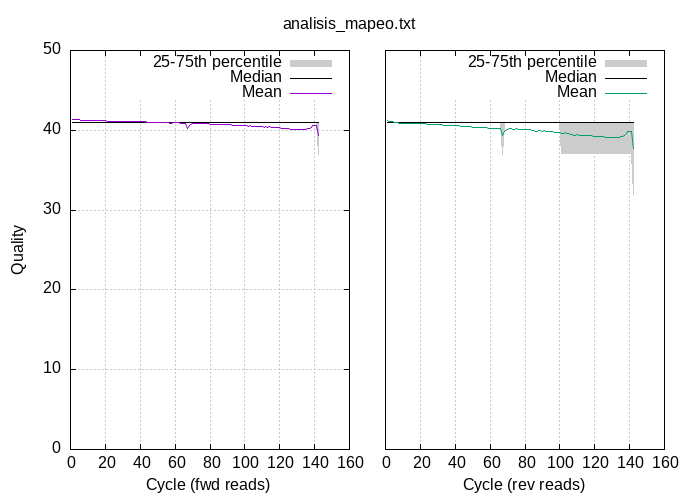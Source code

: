 
            set terminal png size 700,500 truecolor
            set output "./5.Analisis_mapeo/informe_mapeo-quals2.png"
            set grid xtics ytics y2tics back lc rgb "#cccccc"
            set multiplot
             set rmargin 0; set lmargin 0; set tmargin 0; set bmargin 0; set origin 0.1,0.1; set size 0.4,0.8
            set yrange [0:50]
            set ylabel "Quality"
            set xlabel "Cycle (fwd reads)"
            plot '-' using 1:2:3 with filledcurve lt 1 lc rgb "#cccccc" t '25-75th percentile' , '-' using 1:2 with lines lc rgb "#000000" t 'Median', '-' using 1:2 with lines lt 1 t 'Mean'
        1	41	41
2	41	41
3	41	41
4	41	41
5	41	41
6	41	41
7	41	41
8	41	41
9	41	41
10	41	41
11	41	41
12	41	41
13	41	41
14	41	41
15	41	41
16	41	41
17	41	41
18	41	41
19	41	41
20	41	41
21	41	41
22	41	41
23	41	41
24	41	41
25	41	41
26	41	41
27	41	41
28	41	41
29	41	41
30	41	41
31	41	41
32	41	41
33	41	41
34	41	41
35	41	41
36	41	41
37	41	41
38	41	41
39	41	41
40	41	41
41	41	41
42	41	41
43	41	41
44	41	41
45	41	41
46	41	41
47	41	41
48	41	41
49	41	41
50	41	41
51	41	41
52	41	41
53	41	41
54	41	41
55	41	41
56	41	41
57	41	41
58	41	41
59	41	41
60	41	41
61	41	41
62	41	41
63	41	41
64	41	41
65	41	41
66	41	41
67	41	41
68	41	41
69	41	41
70	41	41
71	41	41
72	41	41
73	41	41
74	41	41
75	41	41
76	41	41
77	41	41
78	41	41
79	41	41
80	41	41
81	41	41
82	41	41
83	41	41
84	41	41
85	41	41
86	41	41
87	41	41
88	41	41
89	41	41
90	41	41
91	41	41
92	41	41
93	41	41
94	41	41
95	41	41
96	41	41
97	41	41
98	41	41
99	41	41
100	41	41
101	41	41
102	41	41
103	41	41
104	41	41
105	41	41
106	41	41
107	41	41
108	41	41
109	41	41
110	41	41
111	41	41
112	41	41
113	41	41
114	41	41
115	41	41
116	41	41
117	41	41
118	41	41
119	41	41
120	41	41
121	41	41
122	41	41
123	41	41
124	41	41
125	41	41
126	41	41
127	41	41
128	41	41
129	41	41
130	41	41
131	41	41
132	41	41
133	41	41
134	41	41
135	41	41
136	41	41
137	41	41
138	41	41
139	41	41
140	41	41
141	41	41
142	37	41
end
1	41
2	41
3	41
4	41
5	41
6	41
7	41
8	41
9	41
10	41
11	41
12	41
13	41
14	41
15	41
16	41
17	41
18	41
19	41
20	41
21	41
22	41
23	41
24	41
25	41
26	41
27	41
28	41
29	41
30	41
31	41
32	41
33	41
34	41
35	41
36	41
37	41
38	41
39	41
40	41
41	41
42	41
43	41
44	41
45	41
46	41
47	41
48	41
49	41
50	41
51	41
52	41
53	41
54	41
55	41
56	41
57	41
58	41
59	41
60	41
61	41
62	41
63	41
64	41
65	41
66	41
67	41
68	41
69	41
70	41
71	41
72	41
73	41
74	41
75	41
76	41
77	41
78	41
79	41
80	41
81	41
82	41
83	41
84	41
85	41
86	41
87	41
88	41
89	41
90	41
91	41
92	41
93	41
94	41
95	41
96	41
97	41
98	41
99	41
100	41
101	41
102	41
103	41
104	41
105	41
106	41
107	41
108	41
109	41
110	41
111	41
112	41
113	41
114	41
115	41
116	41
117	41
118	41
119	41
120	41
121	41
122	41
123	41
124	41
125	41
126	41
127	41
128	41
129	41
130	41
131	41
132	41
133	41
134	41
135	41
136	41
137	41
138	41
139	41
140	41
141	41
142	41
end
1	41.39
2	41.38
3	41.38
4	41.35
5	41.30
6	41.29
7	41.29
8	41.23
9	41.25
10	41.26
11	41.23
12	41.26
13	41.23
14	41.23
15	41.21
16	41.21
17	41.22
18	41.23
19	41.19
20	41.18
21	41.16
22	41.16
23	41.15
24	41.16
25	41.16
26	41.16
27	41.16
28	41.15
29	41.13
30	41.12
31	41.15
32	41.12
33	41.11
34	41.11
35	41.10
36	41.13
37	41.11
38	41.08
39	41.08
40	41.07
41	41.06
42	41.07
43	41.06
44	41.04
45	41.02
46	41.02
47	41.02
48	41.01
49	40.96
50	40.95
51	40.95
52	40.95
53	40.94
54	40.97
55	40.96
56	40.95
57	40.90
58	40.91
59	40.92
60	40.94
61	40.93
62	40.92
63	40.91
64	40.89
65	40.88
66	40.86
67	40.25
68	40.57
69	40.73
70	40.80
71	40.82
72	40.84
73	40.83
74	40.85
75	40.86
76	40.84
77	40.81
78	40.81
79	40.80
80	40.77
81	40.77
82	40.75
83	40.76
84	40.75
85	40.73
86	40.70
87	40.68
88	40.70
89	40.70
90	40.69
91	40.68
92	40.67
93	40.66
94	40.62
95	40.60
96	40.60
97	40.57
98	40.55
99	40.56
100	40.55
101	40.54
102	40.51
103	40.55
104	40.53
105	40.52
106	40.46
107	40.49
108	40.50
109	40.47
110	40.45
111	40.40
112	40.43
113	40.39
114	40.42
115	40.39
116	40.37
117	40.35
118	40.35
119	40.30
120	40.31
121	40.27
122	40.19
123	40.23
124	40.25
125	40.23
126	40.16
127	40.16
128	40.13
129	40.13
130	40.10
131	40.12
132	40.12
133	40.12
134	40.12
135	40.15
136	40.21
137	40.24
138	40.34
139	40.54
140	40.58
141	40.58
142	39.30
end

                set origin 0.55,0.1
                set size 0.4,0.8
                unset ytics
                set y2tics mirror
                set yrange [0:50]
                unset ylabel
                set xlabel "Cycle (rev reads)"
                set label "analisis_mapeo.txt" at screen 0.5,0.95 center noenhanced
                plot '-' using 1:2:3 with filledcurve lt 1 lc rgb "#cccccc" t '25-75th percentile' , '-' using 1:2 with lines lc rgb "#000000" t 'Median', '-' using 1:2 with lines lt 2 t 'Mean'
            1	41	41
2	41	41
3	41	41
4	41	41
5	41	41
6	41	41
7	41	41
8	41	41
9	41	41
10	41	41
11	41	41
12	41	41
13	41	41
14	41	41
15	41	41
16	41	41
17	41	41
18	41	41
19	41	41
20	41	41
21	41	41
22	41	41
23	41	41
24	41	41
25	41	41
26	41	41
27	41	41
28	41	41
29	41	41
30	41	41
31	41	41
32	41	41
33	41	41
34	41	41
35	41	41
36	41	41
37	41	41
38	41	41
39	41	41
40	41	41
41	41	41
42	41	41
43	41	41
44	41	41
45	41	41
46	41	41
47	41	41
48	41	41
49	41	41
50	41	41
51	41	41
52	41	41
53	41	41
54	41	41
55	41	41
56	41	41
57	41	41
58	41	41
59	41	41
60	41	41
61	41	41
62	41	41
63	41	41
64	41	41
65	41	41
66	41	41
67	37	41
68	41	41
69	41	41
70	41	41
71	41	41
72	41	41
73	41	41
74	41	41
75	41	41
76	41	41
77	41	41
78	41	41
79	41	41
80	41	41
81	41	41
82	41	41
83	41	41
84	41	41
85	41	41
86	41	41
87	41	41
88	41	41
89	41	41
90	41	41
91	41	41
92	41	41
93	41	41
94	41	41
95	41	41
96	41	41
97	41	41
98	41	41
99	41	41
100	41	41
101	37	41
102	37	41
103	37	41
104	37	41
105	37	41
106	37	41
107	37	41
108	37	41
109	37	41
110	37	41
111	37	41
112	37	41
113	37	41
114	37	41
115	37	41
116	37	41
117	37	41
118	37	41
119	37	41
120	37	41
121	37	41
122	37	41
123	37	41
124	37	41
125	37	41
126	37	41
127	37	41
128	37	41
129	37	41
130	37	41
131	37	41
132	37	41
133	37	41
134	37	41
135	37	41
136	37	41
137	37	41
138	37	41
139	37	41
140	37	41
141	37	41
142	32	41
end
1	41
2	41
3	41
4	41
5	41
6	41
7	41
8	41
9	41
10	41
11	41
12	41
13	41
14	41
15	41
16	41
17	41
18	41
19	41
20	41
21	41
22	41
23	41
24	41
25	41
26	41
27	41
28	41
29	41
30	41
31	41
32	41
33	41
34	41
35	41
36	41
37	41
38	41
39	41
40	41
41	41
42	41
43	41
44	41
45	41
46	41
47	41
48	41
49	41
50	41
51	41
52	41
53	41
54	41
55	41
56	41
57	41
58	41
59	41
60	41
61	41
62	41
63	41
64	41
65	41
66	41
67	41
68	41
69	41
70	41
71	41
72	41
73	41
74	41
75	41
76	41
77	41
78	41
79	41
80	41
81	41
82	41
83	41
84	41
85	41
86	41
87	41
88	41
89	41
90	41
91	41
92	41
93	41
94	41
95	41
96	41
97	41
98	41
99	41
100	41
101	41
102	41
103	41
104	41
105	41
106	41
107	41
108	41
109	41
110	41
111	41
112	41
113	41
114	41
115	41
116	41
117	41
118	41
119	41
120	41
121	41
122	41
123	41
124	41
125	41
126	41
127	41
128	41
129	41
130	41
131	41
132	41
133	41
134	41
135	41
136	41
137	41
138	41
139	41
140	41
141	41
142	41
end
1	41.18
2	41.10
3	41.09
4	41.05
5	40.94
6	40.97
7	40.93
8	40.79
9	40.88
10	40.88
11	40.88
12	40.85
13	40.83
14	40.85
15	40.85
16	40.80
17	40.80
18	40.82
19	40.83
20	40.81
21	40.80
22	40.80
23	40.79
24	40.74
25	40.78
26	40.77
27	40.72
28	40.73
29	40.70
30	40.72
31	40.70
32	40.70
33	40.64
34	40.66
35	40.66
36	40.63
37	40.63
38	40.63
39	40.63
40	40.60
41	40.55
42	40.55
43	40.52
44	40.44
45	40.48
46	40.50
47	40.49
48	40.44
49	40.43
50	40.41
51	40.41
52	40.38
53	40.41
54	40.37
55	40.39
56	40.37
57	40.32
58	40.30
59	40.27
60	40.27
61	40.24
62	40.24
63	40.25
64	40.26
65	40.26
66	40.23
67	39.38
68	39.84
69	39.99
70	40.10
71	40.17
72	40.20
73	40.13
74	40.14
75	40.17
76	40.13
77	40.13
78	40.16
79	40.12
80	40.08
81	40.05
82	40.07
83	40.08
84	40.02
85	39.99
86	39.82
87	39.89
88	39.92
89	39.92
90	39.90
91	39.93
92	39.90
93	39.89
94	39.87
95	39.84
96	39.80
97	39.77
98	39.77
99	39.70
100	39.72
101	39.65
102	39.63
103	39.67
104	39.65
105	39.60
106	39.48
107	39.44
108	39.30
109	39.38
110	39.45
111	39.39
112	39.41
113	39.36
114	39.36
115	39.36
116	39.32
117	39.31
118	39.30
119	39.28
120	39.28
121	39.25
122	39.22
123	39.26
124	39.23
125	39.25
126	39.14
127	39.08
128	39.15
129	39.07
130	39.07
131	39.09
132	39.08
133	39.06
134	39.10
135	39.18
136	39.22
137	39.31
138	39.55
139	39.84
140	39.89
141	39.89
142	37.73
end
